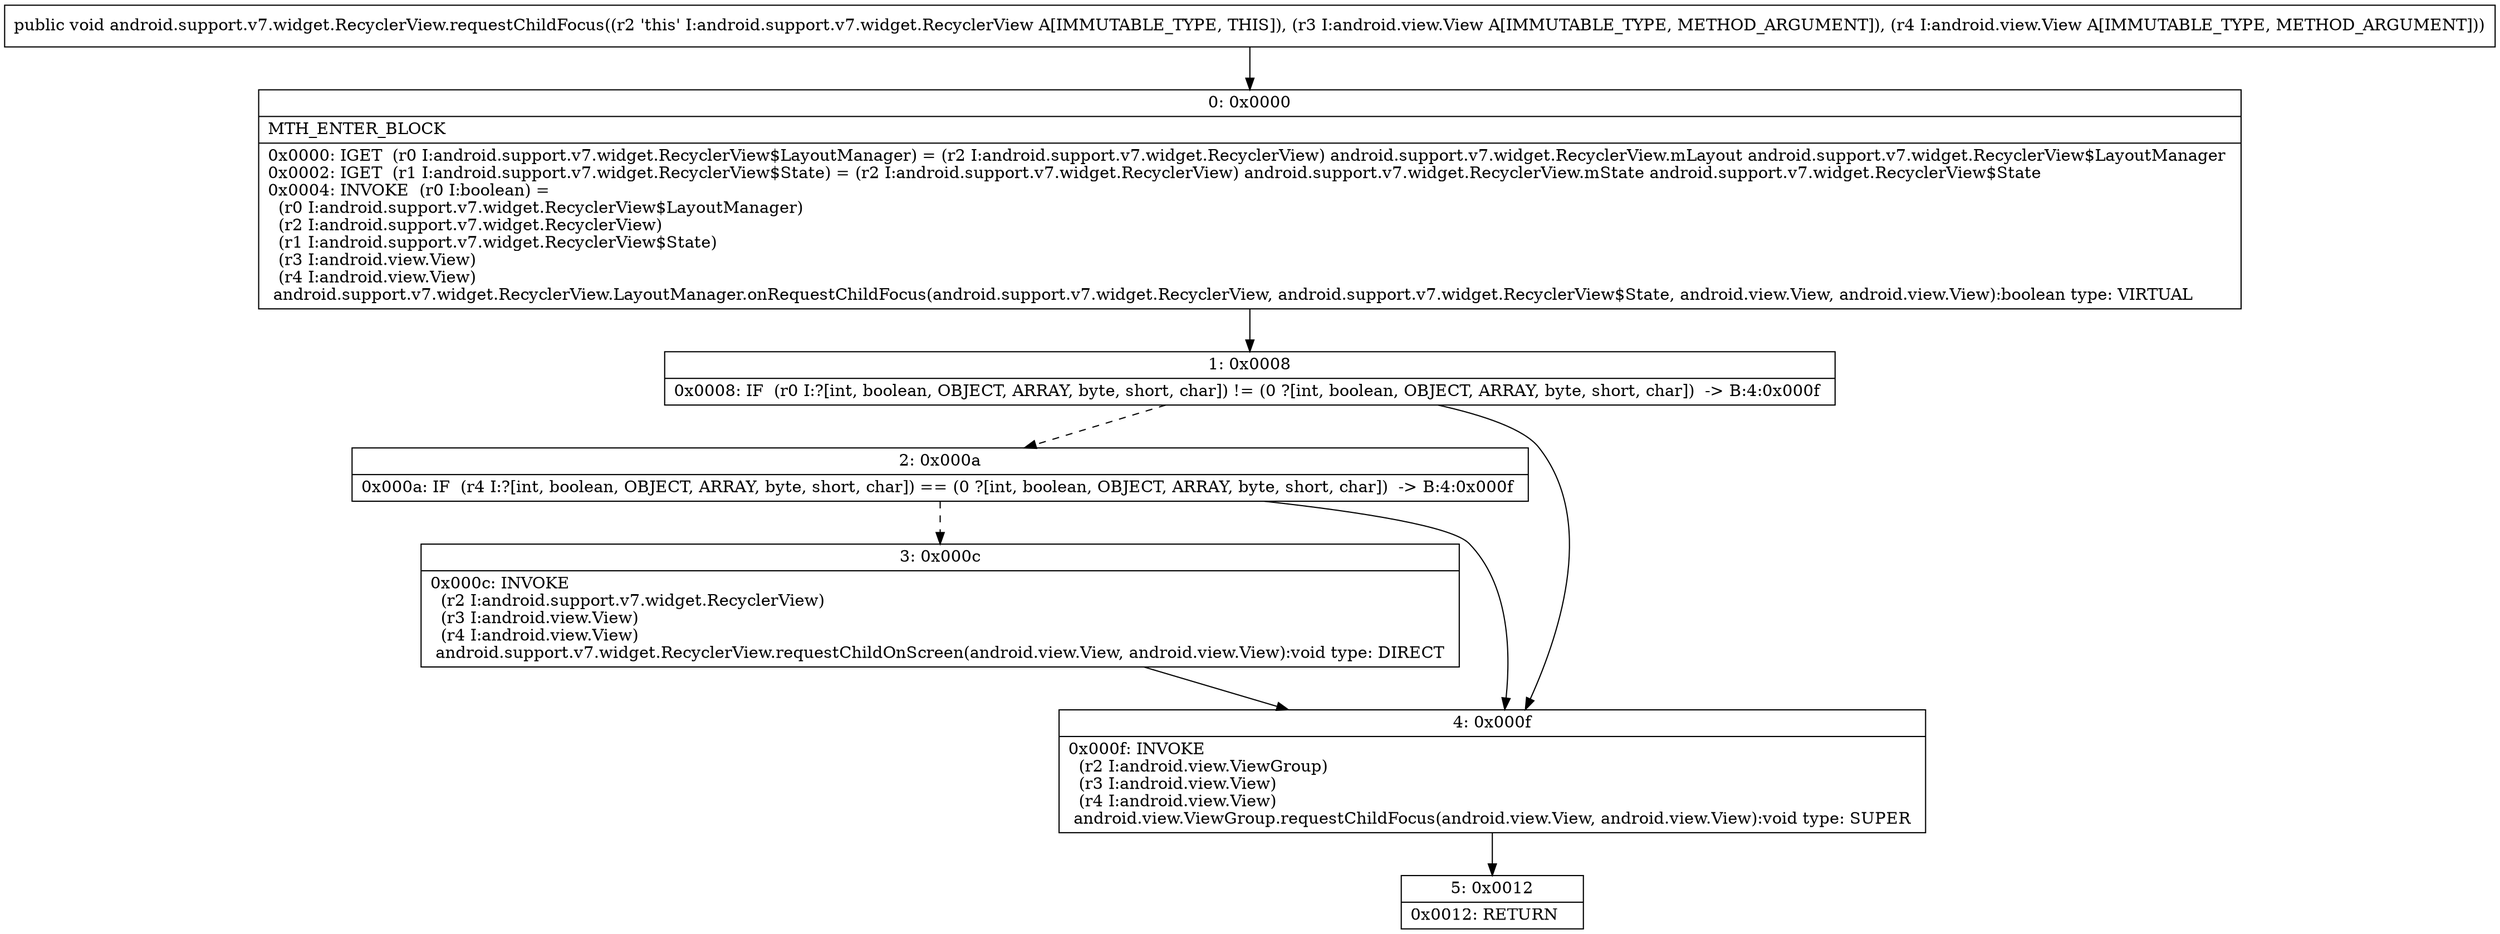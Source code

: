 digraph "CFG forandroid.support.v7.widget.RecyclerView.requestChildFocus(Landroid\/view\/View;Landroid\/view\/View;)V" {
Node_0 [shape=record,label="{0\:\ 0x0000|MTH_ENTER_BLOCK\l|0x0000: IGET  (r0 I:android.support.v7.widget.RecyclerView$LayoutManager) = (r2 I:android.support.v7.widget.RecyclerView) android.support.v7.widget.RecyclerView.mLayout android.support.v7.widget.RecyclerView$LayoutManager \l0x0002: IGET  (r1 I:android.support.v7.widget.RecyclerView$State) = (r2 I:android.support.v7.widget.RecyclerView) android.support.v7.widget.RecyclerView.mState android.support.v7.widget.RecyclerView$State \l0x0004: INVOKE  (r0 I:boolean) = \l  (r0 I:android.support.v7.widget.RecyclerView$LayoutManager)\l  (r2 I:android.support.v7.widget.RecyclerView)\l  (r1 I:android.support.v7.widget.RecyclerView$State)\l  (r3 I:android.view.View)\l  (r4 I:android.view.View)\l android.support.v7.widget.RecyclerView.LayoutManager.onRequestChildFocus(android.support.v7.widget.RecyclerView, android.support.v7.widget.RecyclerView$State, android.view.View, android.view.View):boolean type: VIRTUAL \l}"];
Node_1 [shape=record,label="{1\:\ 0x0008|0x0008: IF  (r0 I:?[int, boolean, OBJECT, ARRAY, byte, short, char]) != (0 ?[int, boolean, OBJECT, ARRAY, byte, short, char])  \-\> B:4:0x000f \l}"];
Node_2 [shape=record,label="{2\:\ 0x000a|0x000a: IF  (r4 I:?[int, boolean, OBJECT, ARRAY, byte, short, char]) == (0 ?[int, boolean, OBJECT, ARRAY, byte, short, char])  \-\> B:4:0x000f \l}"];
Node_3 [shape=record,label="{3\:\ 0x000c|0x000c: INVOKE  \l  (r2 I:android.support.v7.widget.RecyclerView)\l  (r3 I:android.view.View)\l  (r4 I:android.view.View)\l android.support.v7.widget.RecyclerView.requestChildOnScreen(android.view.View, android.view.View):void type: DIRECT \l}"];
Node_4 [shape=record,label="{4\:\ 0x000f|0x000f: INVOKE  \l  (r2 I:android.view.ViewGroup)\l  (r3 I:android.view.View)\l  (r4 I:android.view.View)\l android.view.ViewGroup.requestChildFocus(android.view.View, android.view.View):void type: SUPER \l}"];
Node_5 [shape=record,label="{5\:\ 0x0012|0x0012: RETURN   \l}"];
MethodNode[shape=record,label="{public void android.support.v7.widget.RecyclerView.requestChildFocus((r2 'this' I:android.support.v7.widget.RecyclerView A[IMMUTABLE_TYPE, THIS]), (r3 I:android.view.View A[IMMUTABLE_TYPE, METHOD_ARGUMENT]), (r4 I:android.view.View A[IMMUTABLE_TYPE, METHOD_ARGUMENT])) }"];
MethodNode -> Node_0;
Node_0 -> Node_1;
Node_1 -> Node_2[style=dashed];
Node_1 -> Node_4;
Node_2 -> Node_3[style=dashed];
Node_2 -> Node_4;
Node_3 -> Node_4;
Node_4 -> Node_5;
}

